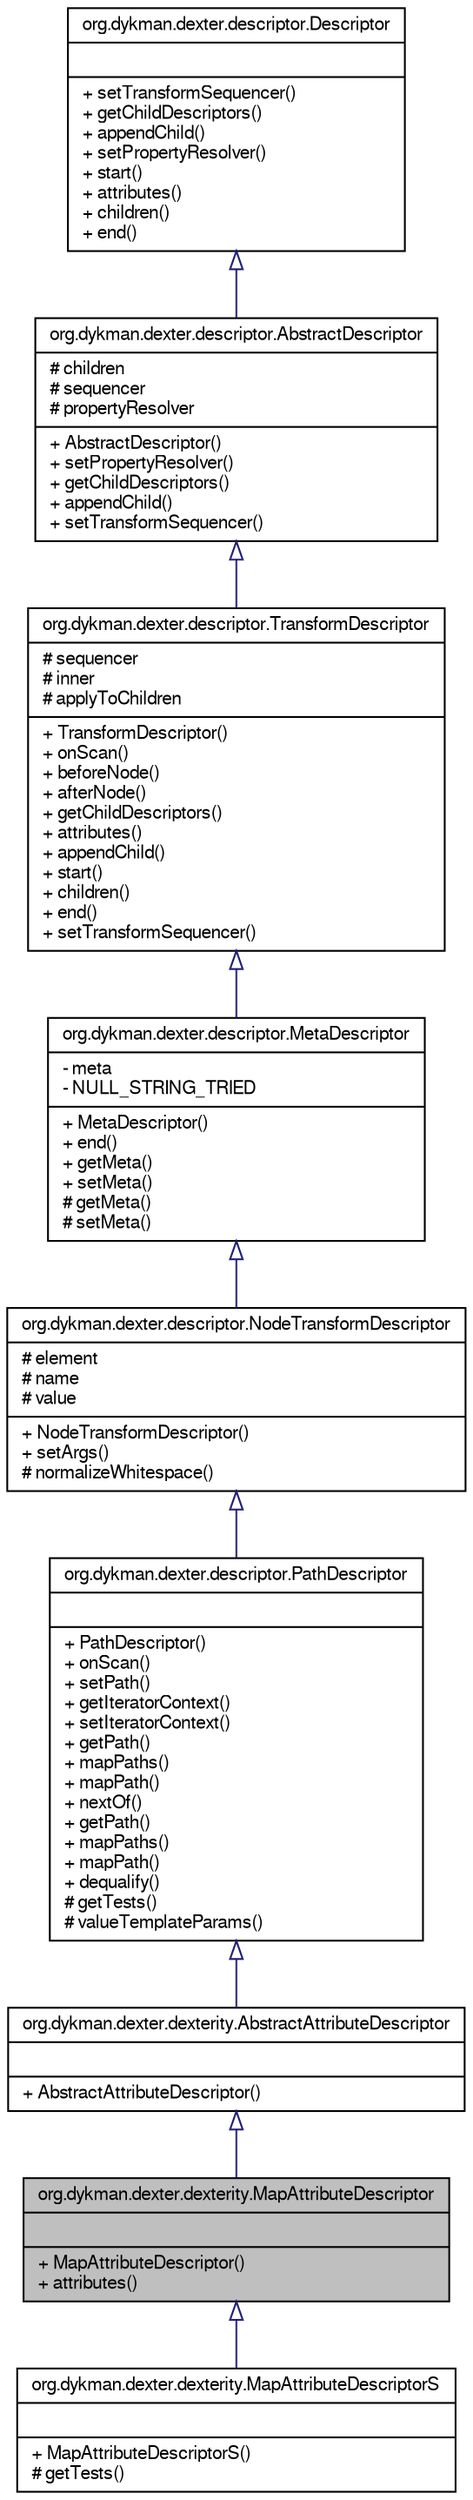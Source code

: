 digraph G
{
  bgcolor="transparent";
  edge [fontname="FreeSans",fontsize=10,labelfontname="FreeSans",labelfontsize=10];
  node [fontname="FreeSans",fontsize=10,shape=record];
  Node1 [label="{org.dykman.dexter.dexterity.MapAttributeDescriptor\n||+ MapAttributeDescriptor()\l+ attributes()\l}",height=0.2,width=0.4,color="black", fillcolor="grey75", style="filled" fontcolor="black"];
  Node2 -> Node1 [dir=back,color="midnightblue",fontsize=10,style="solid",arrowtail="empty",fontname="FreeSans"];
  Node2 [label="{org.dykman.dexter.dexterity.AbstractAttributeDescriptor\n||+ AbstractAttributeDescriptor()\l}",height=0.2,width=0.4,color="black",URL="$classorg_1_1dykman_1_1dexter_1_1dexterity_1_1AbstractAttributeDescriptor.html"];
  Node3 -> Node2 [dir=back,color="midnightblue",fontsize=10,style="solid",arrowtail="empty",fontname="FreeSans"];
  Node3 [label="{org.dykman.dexter.descriptor.PathDescriptor\n||+ PathDescriptor()\l+ onScan()\l+ setPath()\l+ getIteratorContext()\l+ setIteratorContext()\l+ getPath()\l+ mapPaths()\l+ mapPath()\l+ nextOf()\l+ getPath()\l+ mapPaths()\l+ mapPath()\l+ dequalify()\l# getTests()\l# valueTemplateParams()\l}",height=0.2,width=0.4,color="black",URL="$classorg_1_1dykman_1_1dexter_1_1descriptor_1_1PathDescriptor.html"];
  Node4 -> Node3 [dir=back,color="midnightblue",fontsize=10,style="solid",arrowtail="empty",fontname="FreeSans"];
  Node4 [label="{org.dykman.dexter.descriptor.NodeTransformDescriptor\n|# element\l# name\l# value\l|+ NodeTransformDescriptor()\l+ setArgs()\l# normalizeWhitespace()\l}",height=0.2,width=0.4,color="black",URL="$classorg_1_1dykman_1_1dexter_1_1descriptor_1_1NodeTransformDescriptor.html"];
  Node5 -> Node4 [dir=back,color="midnightblue",fontsize=10,style="solid",arrowtail="empty",fontname="FreeSans"];
  Node5 [label="{org.dykman.dexter.descriptor.MetaDescriptor\n|- meta\l- NULL_STRING_TRIED\l|+ MetaDescriptor()\l+ end()\l+ getMeta()\l+ setMeta()\l# getMeta()\l# setMeta()\l}",height=0.2,width=0.4,color="black",URL="$classorg_1_1dykman_1_1dexter_1_1descriptor_1_1MetaDescriptor.html"];
  Node6 -> Node5 [dir=back,color="midnightblue",fontsize=10,style="solid",arrowtail="empty",fontname="FreeSans"];
  Node6 [label="{org.dykman.dexter.descriptor.TransformDescriptor\n|# sequencer\l# inner\l# applyToChildren\l|+ TransformDescriptor()\l+ onScan()\l+ beforeNode()\l+ afterNode()\l+ getChildDescriptors()\l+ attributes()\l+ appendChild()\l+ start()\l+ children()\l+ end()\l+ setTransformSequencer()\l}",height=0.2,width=0.4,color="black",URL="$classorg_1_1dykman_1_1dexter_1_1descriptor_1_1TransformDescriptor.html"];
  Node7 -> Node6 [dir=back,color="midnightblue",fontsize=10,style="solid",arrowtail="empty",fontname="FreeSans"];
  Node7 [label="{org.dykman.dexter.descriptor.AbstractDescriptor\n|# children\l# sequencer\l# propertyResolver\l|+ AbstractDescriptor()\l+ setPropertyResolver()\l+ getChildDescriptors()\l+ appendChild()\l+ setTransformSequencer()\l}",height=0.2,width=0.4,color="black",URL="$classorg_1_1dykman_1_1dexter_1_1descriptor_1_1AbstractDescriptor.html"];
  Node8 -> Node7 [dir=back,color="midnightblue",fontsize=10,style="solid",arrowtail="empty",fontname="FreeSans"];
  Node8 [label="{org.dykman.dexter.descriptor.Descriptor\n||+ setTransformSequencer()\l+ getChildDescriptors()\l+ appendChild()\l+ setPropertyResolver()\l+ start()\l+ attributes()\l+ children()\l+ end()\l}",height=0.2,width=0.4,color="black",URL="$interfaceorg_1_1dykman_1_1dexter_1_1descriptor_1_1Descriptor.html"];
  Node1 -> Node9 [dir=back,color="midnightblue",fontsize=10,style="solid",arrowtail="empty",fontname="FreeSans"];
  Node9 [label="{org.dykman.dexter.dexterity.MapAttributeDescriptorS\n||+ MapAttributeDescriptorS()\l# getTests()\l}",height=0.2,width=0.4,color="black",URL="$classorg_1_1dykman_1_1dexter_1_1dexterity_1_1MapAttributeDescriptorS.html"];
}
